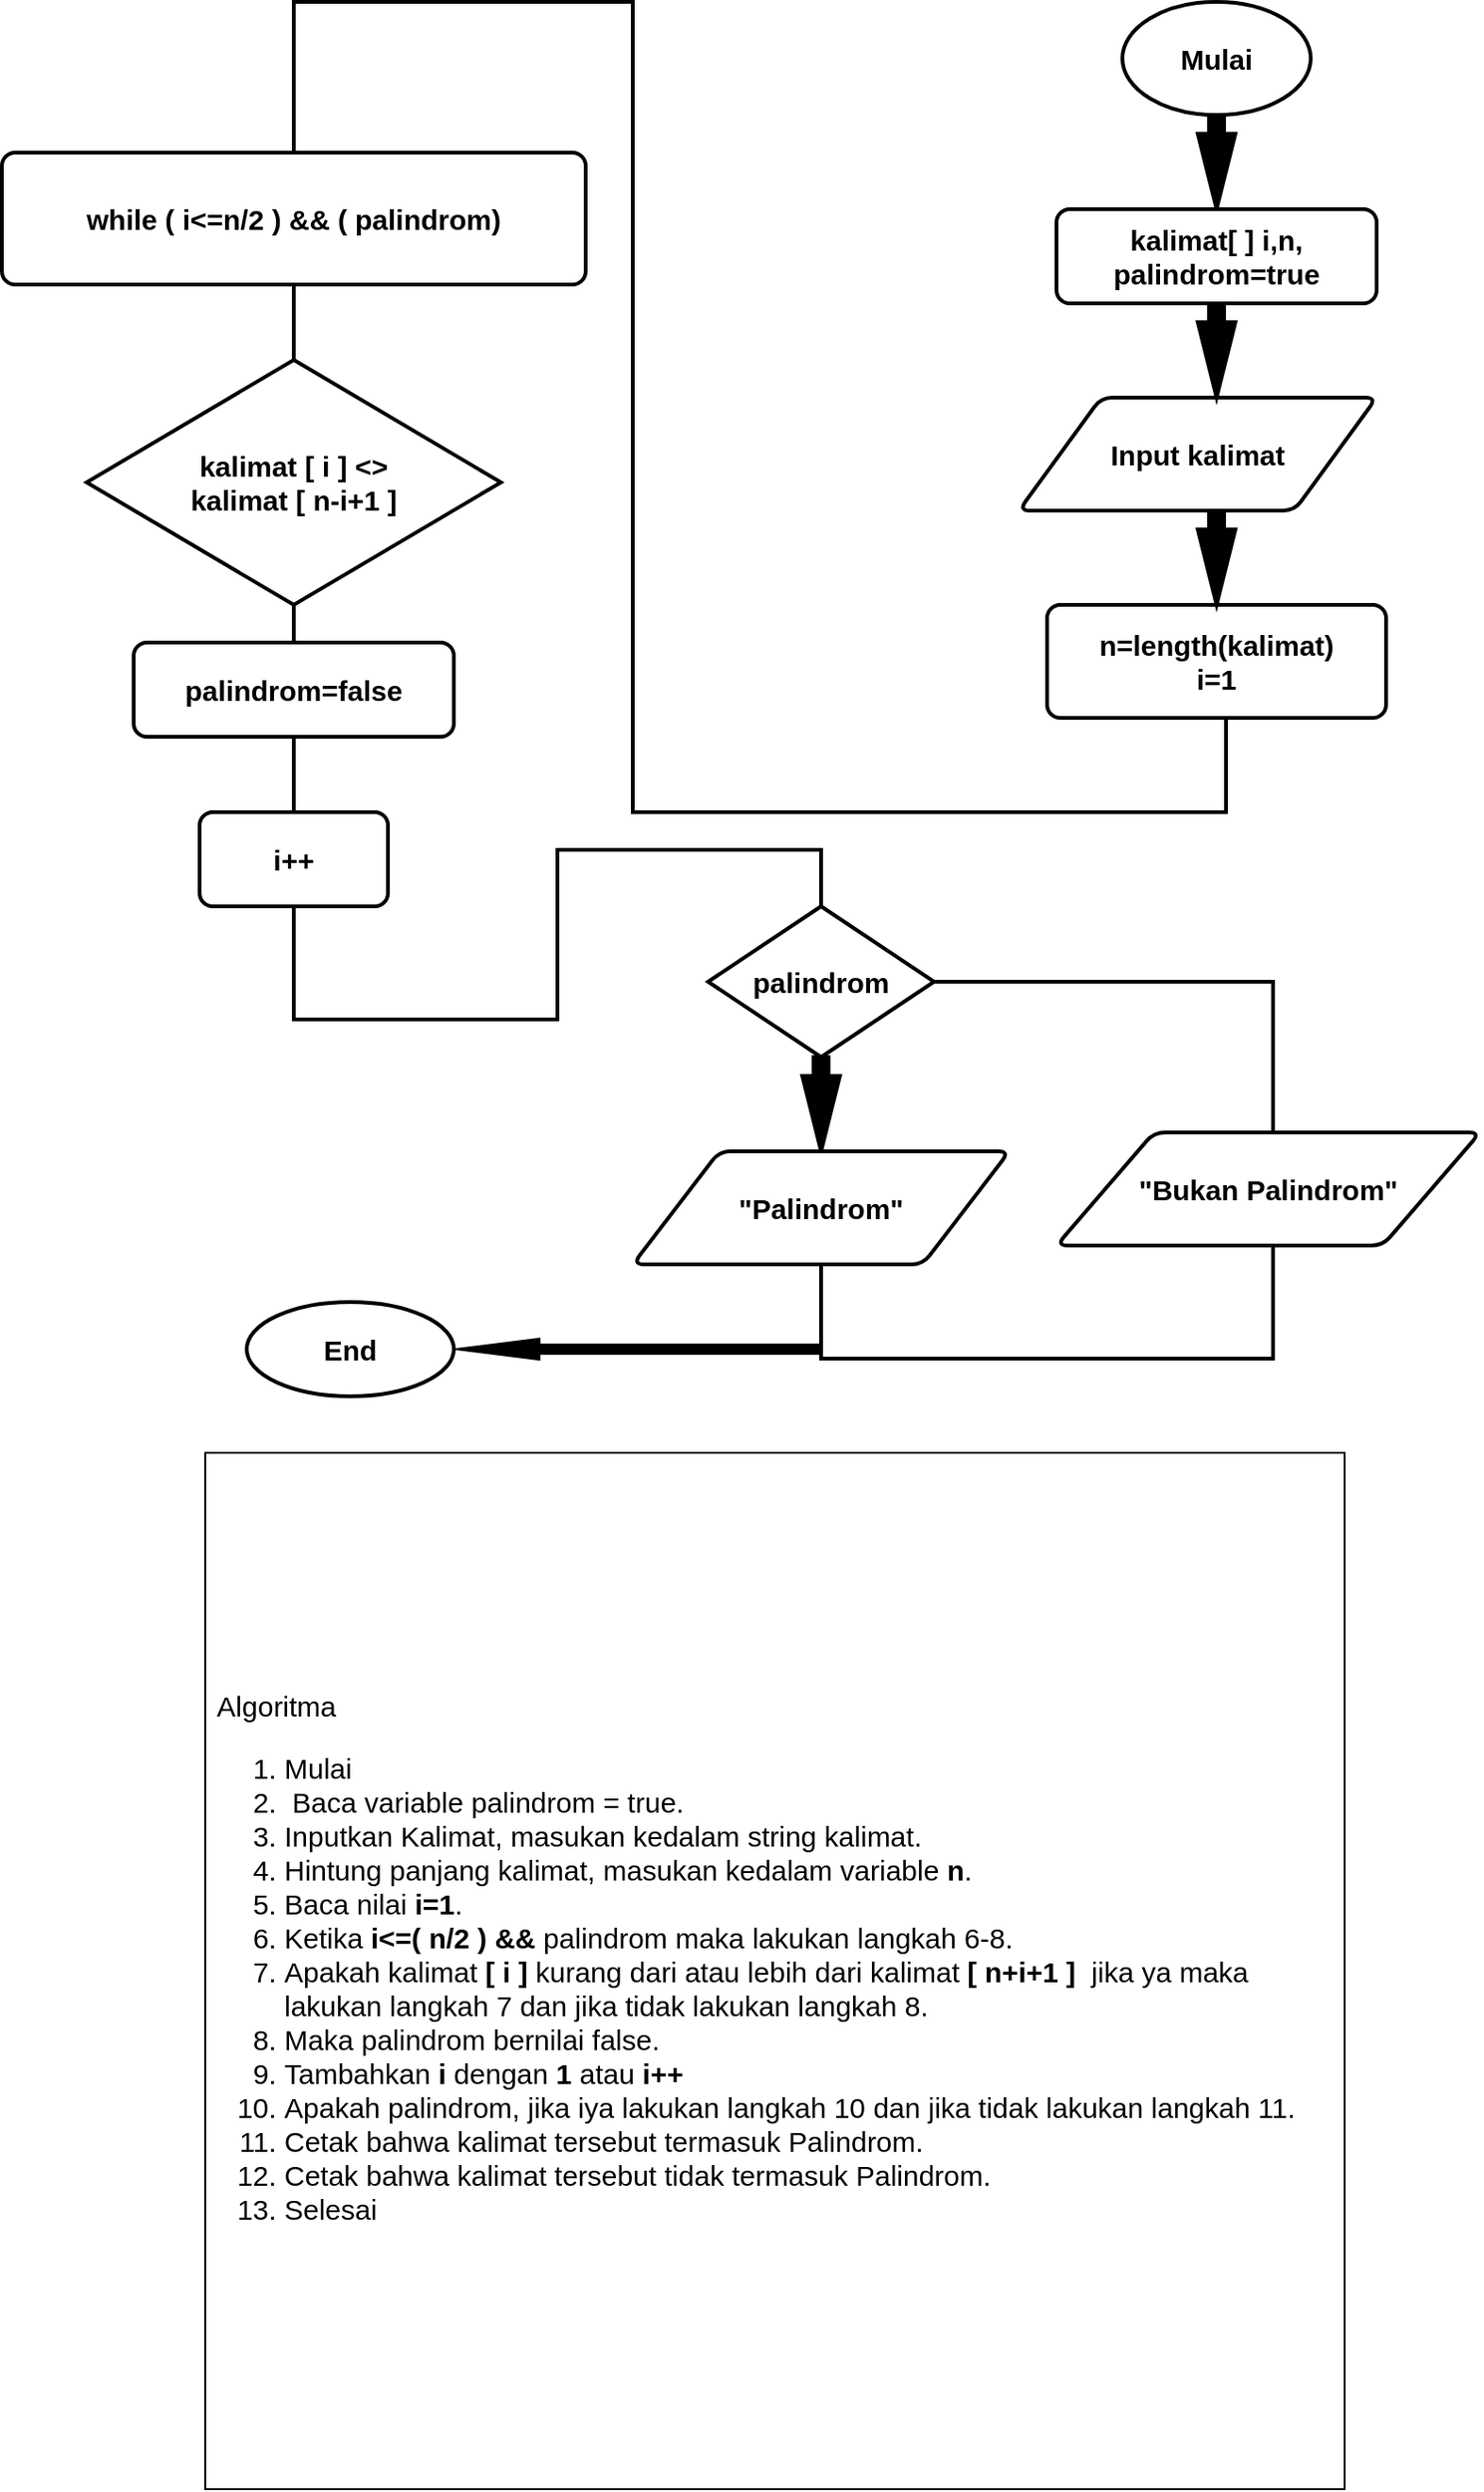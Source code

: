 <mxfile version="15.6.6" type="device" pages="2"><diagram id="rmhj58ZgPMiSQ5r1vlGo" name="Page-1"><mxGraphModel dx="782" dy="482" grid="1" gridSize="10" guides="1" tooltips="1" connect="1" arrows="1" fold="1" page="1" pageScale="1" pageWidth="850" pageHeight="1100" math="0" shadow="0"><root><mxCell id="0"/><mxCell id="1" parent="0"/><mxCell id="8ODzMLIbnmr8avUh_nI2-1" value="Mulai" style="strokeWidth=2;html=1;shape=mxgraph.flowchart.start_1;whiteSpace=wrap;fillColor=default;strokeColor=default;fontColor=default;fontSize=15;fontStyle=1" vertex="1" parent="1"><mxGeometry x="610" y="40" width="100" height="60" as="geometry"/></mxCell><mxCell id="8ODzMLIbnmr8avUh_nI2-3" value="" style="verticalLabelPosition=bottom;verticalAlign=top;html=1;strokeWidth=2;shape=mxgraph.arrows2.arrow;dy=0.6;dx=40;notch=0;fontSize=15;fontColor=default;fillColor=#000000;strokeColor=default;direction=south;labelBackgroundColor=none;" vertex="1" parent="1"><mxGeometry x="650" y="100" width="20" height="50" as="geometry"/></mxCell><mxCell id="8ODzMLIbnmr8avUh_nI2-4" value="&lt;b&gt;kalimat[ ] i,n,&lt;br&gt;palindrom=true&lt;br&gt;&lt;/b&gt;" style="rounded=1;whiteSpace=wrap;html=1;absoluteArcSize=1;arcSize=14;strokeWidth=2;labelBackgroundColor=none;fontSize=15;fontColor=default;fillColor=#ffffff;strokeColor=default;" vertex="1" parent="1"><mxGeometry x="575" y="150" width="170" height="50" as="geometry"/></mxCell><mxCell id="8ODzMLIbnmr8avUh_nI2-5" value="&lt;b&gt;Input kalimat&lt;/b&gt;" style="shape=parallelogram;html=1;strokeWidth=2;perimeter=parallelogramPerimeter;whiteSpace=wrap;rounded=1;arcSize=12;size=0.23;labelBackgroundColor=none;fontSize=15;fontColor=default;fillColor=#ffffff;strokeColor=default;" vertex="1" parent="1"><mxGeometry x="555" y="250" width="190" height="60" as="geometry"/></mxCell><mxCell id="8ODzMLIbnmr8avUh_nI2-6" value="" style="verticalLabelPosition=bottom;verticalAlign=top;html=1;strokeWidth=2;shape=mxgraph.arrows2.arrow;dy=0.6;dx=40;notch=0;fontSize=15;fontColor=default;fillColor=#000000;strokeColor=default;direction=south;labelBackgroundColor=none;" vertex="1" parent="1"><mxGeometry x="650" y="200" width="20" height="50" as="geometry"/></mxCell><mxCell id="8ODzMLIbnmr8avUh_nI2-7" value="&lt;b&gt;n=length(kalimat)&lt;br&gt;i=1&lt;br&gt;&lt;/b&gt;" style="rounded=1;whiteSpace=wrap;html=1;absoluteArcSize=1;arcSize=14;strokeWidth=2;labelBackgroundColor=none;fontSize=15;fontColor=default;fillColor=#ffffff;strokeColor=default;" vertex="1" parent="1"><mxGeometry x="570" y="360" width="180" height="60" as="geometry"/></mxCell><mxCell id="8ODzMLIbnmr8avUh_nI2-8" value="" style="verticalLabelPosition=bottom;verticalAlign=top;html=1;strokeWidth=2;shape=mxgraph.arrows2.arrow;dy=0.6;dx=40;notch=0;fontSize=15;fontColor=default;fillColor=#000000;strokeColor=default;direction=south;labelBackgroundColor=none;" vertex="1" parent="1"><mxGeometry x="650" y="310" width="20" height="50" as="geometry"/></mxCell><mxCell id="8ODzMLIbnmr8avUh_nI2-10" value="" style="strokeWidth=2;html=1;shape=mxgraph.flowchart.annotation_1;align=left;pointerEvents=1;labelBackgroundColor=none;fontSize=15;fontColor=default;fillColor=#ffffff;direction=north;strokeColor=default;" vertex="1" parent="1"><mxGeometry x="350" y="420" width="315" height="50" as="geometry"/></mxCell><mxCell id="8ODzMLIbnmr8avUh_nI2-14" value="" style="strokeWidth=2;html=1;shape=mxgraph.flowchart.annotation_1;align=left;pointerEvents=1;labelBackgroundColor=none;fontSize=15;fontColor=default;fillColor=#ffffff;direction=south;strokeColor=default;" vertex="1" parent="1"><mxGeometry x="170" y="40" width="180" height="430" as="geometry"/></mxCell><mxCell id="8ODzMLIbnmr8avUh_nI2-18" value="kalimat [ i ] &amp;lt;&amp;gt;&lt;br&gt;kalimat [ n-i+1 ]" style="strokeWidth=2;html=1;shape=mxgraph.flowchart.decision;whiteSpace=wrap;labelBackgroundColor=none;fontSize=15;fontColor=default;fillColor=#ffffff;strokeColor=default;fontStyle=1" vertex="1" parent="1"><mxGeometry x="60" y="230" width="220" height="130" as="geometry"/></mxCell><mxCell id="8ODzMLIbnmr8avUh_nI2-19" value="palindrom=false" style="rounded=1;whiteSpace=wrap;html=1;absoluteArcSize=1;arcSize=14;strokeWidth=2;labelBackgroundColor=none;fontSize=15;fontColor=default;fillColor=#ffffff;strokeColor=default;fontStyle=1" vertex="1" parent="1"><mxGeometry x="85" y="380" width="170" height="50" as="geometry"/></mxCell><mxCell id="8ODzMLIbnmr8avUh_nI2-20" value="i++" style="rounded=1;whiteSpace=wrap;html=1;absoluteArcSize=1;arcSize=14;strokeWidth=2;labelBackgroundColor=none;fontSize=15;fontColor=default;fillColor=#ffffff;strokeColor=default;fontStyle=1" vertex="1" parent="1"><mxGeometry x="120" y="470" width="100" height="50" as="geometry"/></mxCell><mxCell id="8ODzMLIbnmr8avUh_nI2-21" value="" style="strokeWidth=2;html=1;shape=mxgraph.flowchart.annotation_1;align=left;pointerEvents=1;labelBackgroundColor=none;fontSize=25;fontColor=default;fillColor=#ffffff;direction=north;strokeColor=default;" vertex="1" parent="1"><mxGeometry x="170" y="520" width="140" height="60" as="geometry"/></mxCell><mxCell id="8ODzMLIbnmr8avUh_nI2-22" value="" style="strokeWidth=2;html=1;shape=mxgraph.flowchart.annotation_1;align=left;pointerEvents=1;labelBackgroundColor=none;fontSize=25;fontColor=default;fillColor=#ffffff;direction=south;strokeColor=default;" vertex="1" parent="1"><mxGeometry x="310" y="490" width="140" height="30" as="geometry"/></mxCell><mxCell id="8ODzMLIbnmr8avUh_nI2-23" value="palindrom" style="strokeWidth=2;html=1;shape=mxgraph.flowchart.decision;whiteSpace=wrap;labelBackgroundColor=none;fontSize=15;fontColor=default;fillColor=#ffffff;strokeColor=default;fontStyle=1" vertex="1" parent="1"><mxGeometry x="390" y="520" width="120" height="80" as="geometry"/></mxCell><mxCell id="8ODzMLIbnmr8avUh_nI2-25" value="" style="verticalLabelPosition=bottom;verticalAlign=top;html=1;strokeWidth=2;shape=mxgraph.arrows2.arrow;dy=0.6;dx=40;notch=0;fontSize=15;fontColor=default;fillColor=#000000;strokeColor=default;direction=south;labelBackgroundColor=none;" vertex="1" parent="1"><mxGeometry x="440" y="600" width="20" height="50" as="geometry"/></mxCell><mxCell id="8ODzMLIbnmr8avUh_nI2-27" value="" style="strokeWidth=2;html=1;shape=mxgraph.flowchart.annotation_1;align=left;pointerEvents=1;labelBackgroundColor=none;fontSize=25;fontColor=default;fillColor=#ffffff;direction=west;strokeColor=default;" vertex="1" parent="1"><mxGeometry x="510" y="560" width="180" height="200" as="geometry"/></mxCell><mxCell id="8ODzMLIbnmr8avUh_nI2-28" value="" style="strokeWidth=2;html=1;shape=mxgraph.flowchart.annotation_1;align=left;pointerEvents=1;labelBackgroundColor=none;fontSize=25;fontColor=default;fillColor=#ffffff;direction=north;strokeColor=default;" vertex="1" parent="1"><mxGeometry x="450" y="700" width="240" height="60" as="geometry"/></mxCell><mxCell id="8ODzMLIbnmr8avUh_nI2-29" value="" style="verticalLabelPosition=bottom;verticalAlign=top;html=1;strokeWidth=2;shape=mxgraph.arrows2.arrow;dy=0.6;dx=40;notch=0;fontSize=15;fontColor=default;fillColor=#000000;strokeColor=default;direction=west;labelBackgroundColor=none;" vertex="1" parent="1"><mxGeometry x="260" y="750" width="190" height="10" as="geometry"/></mxCell><mxCell id="8ODzMLIbnmr8avUh_nI2-33" value="&lt;b&gt;End&lt;/b&gt;" style="strokeWidth=2;html=1;shape=mxgraph.flowchart.start_1;whiteSpace=wrap;labelBackgroundColor=none;fontSize=15;fontColor=default;fillColor=#ffffff;strokeColor=default;" vertex="1" parent="1"><mxGeometry x="145" y="730" width="110" height="50" as="geometry"/></mxCell><mxCell id="8ODzMLIbnmr8avUh_nI2-37" value="while ( i&amp;lt;=n/2 ) &amp;amp;&amp;amp; ( palindrom)" style="rounded=1;whiteSpace=wrap;html=1;absoluteArcSize=1;arcSize=14;strokeWidth=2;labelBackgroundColor=none;fontSize=15;fontColor=default;fillColor=default;strokeColor=default;fontStyle=1" vertex="1" parent="1"><mxGeometry x="15" y="120" width="310" height="70" as="geometry"/></mxCell><mxCell id="8ODzMLIbnmr8avUh_nI2-38" value="&quot;Palindrom&quot;" style="shape=parallelogram;html=1;strokeWidth=2;perimeter=parallelogramPerimeter;whiteSpace=wrap;rounded=1;arcSize=12;size=0.23;labelBackgroundColor=none;fontSize=15;fontColor=default;fillColor=default;strokeColor=default;fontStyle=1" vertex="1" parent="1"><mxGeometry x="350" y="650" width="200" height="60" as="geometry"/></mxCell><mxCell id="8ODzMLIbnmr8avUh_nI2-39" value="&quot;Bukan Palindrom&quot;" style="shape=parallelogram;html=1;strokeWidth=2;perimeter=parallelogramPerimeter;whiteSpace=wrap;rounded=1;arcSize=12;size=0.23;labelBackgroundColor=none;fontSize=15;fontColor=default;fillColor=default;strokeColor=default;fontStyle=1" vertex="1" parent="1"><mxGeometry x="575" y="640" width="225" height="60" as="geometry"/></mxCell><mxCell id="8ODzMLIbnmr8avUh_nI2-45" value="&amp;nbsp;Algoritma&lt;br&gt;&lt;ol&gt;&lt;li&gt;Mulai&lt;/li&gt;&lt;li&gt;&amp;nbsp;Baca variable palindrom = true.&lt;/li&gt;&lt;li&gt;Inputkan Kalimat, masukan kedalam string kalimat.&lt;/li&gt;&lt;li&gt;Hintung panjang kalimat, masukan kedalam variable &lt;b&gt;n&lt;/b&gt;.&lt;/li&gt;&lt;li&gt;Baca nilai &lt;b&gt;i=1&lt;/b&gt;.&lt;/li&gt;&lt;li&gt;Ketika &lt;b&gt;i&amp;lt;=( n/2 ) &amp;amp;&amp;amp;&lt;/b&gt;&amp;nbsp;palindrom maka lakukan langkah 6-8.&lt;/li&gt;&lt;li&gt;Apakah kalimat &lt;b&gt;[ i ]&lt;/b&gt;&lt;span style=&quot;white-space: pre&quot;&gt;&#9;&lt;/span&gt;kurang dari atau lebih dari kalimat &lt;b&gt;[ n+i+1 ]&lt;/b&gt;&lt;b&gt;&amp;nbsp;&lt;/b&gt;&amp;nbsp;jika ya maka lakukan langkah 7 dan jika tidak lakukan langkah 8.&lt;/li&gt;&lt;li&gt;Maka palindrom bernilai false.&lt;/li&gt;&lt;li&gt;Tambahkan &lt;b&gt;i&lt;/b&gt;&amp;nbsp;dengan &lt;b&gt;1&lt;/b&gt;&amp;nbsp;atau&lt;b&gt;&amp;nbsp;i++&lt;/b&gt;&lt;/li&gt;&lt;li&gt;Apakah palindrom, jika iya lakukan langkah 10 dan jika tidak lakukan langkah 11.&lt;/li&gt;&lt;li&gt;Cetak bahwa kalimat tersebut termasuk Palindrom.&lt;/li&gt;&lt;li&gt;Cetak bahwa kalimat tersebut tidak termasuk Palindrom.&lt;/li&gt;&lt;li&gt;Selesai&lt;b&gt;&amp;nbsp;&lt;/b&gt;&lt;/li&gt;&lt;/ol&gt;" style="whiteSpace=wrap;html=1;labelBackgroundColor=none;fontSize=15;fontColor=default;strokeColor=default;fillColor=default;align=left;" vertex="1" parent="1"><mxGeometry x="123" y="810" width="605" height="550" as="geometry"/></mxCell></root></mxGraphModel></diagram><diagram id="Zy_HS9Tn2YGonDTqmlAm" name="Page-2"><mxGraphModel dx="782" dy="482" grid="1" gridSize="10" guides="1" tooltips="1" connect="1" arrows="1" fold="1" page="1" pageScale="1" pageWidth="850" pageHeight="1100" math="0" shadow="0"><root><mxCell id="C-JcLrTZ-bF4JP5lVDgq-0"/><mxCell id="C-JcLrTZ-bF4JP5lVDgq-1" parent="C-JcLrTZ-bF4JP5lVDgq-0"/></root></mxGraphModel></diagram></mxfile>